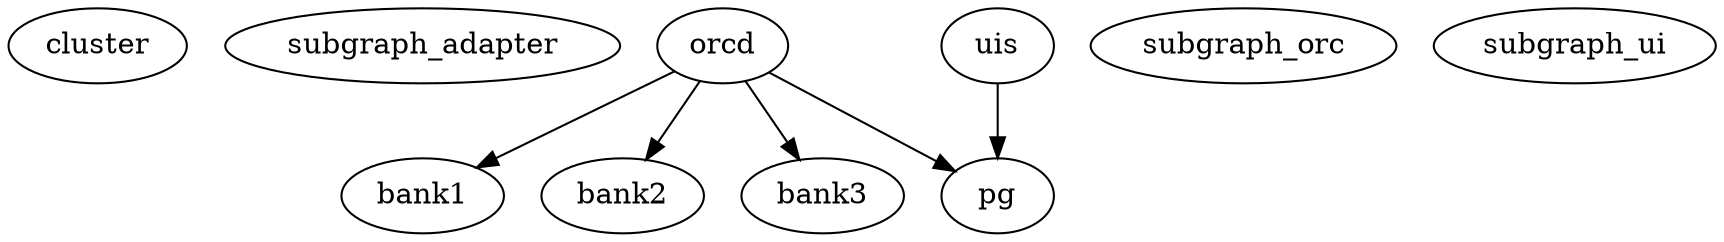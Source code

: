 digraph G {

  cluster subgraph_adapter {
      bank1 [];
      bank2 [];
      bank3 [];
  };

  cluster subgraph_orc {
    pg [];
    orcd[];
  };

  cluster subgraph_ui {
    uis[];
  }

  uis -> pg;
  orcd -> pg;

  orcd -> bank1;
  orcd -> bank2;
  orcd -> bank3;
  
}

